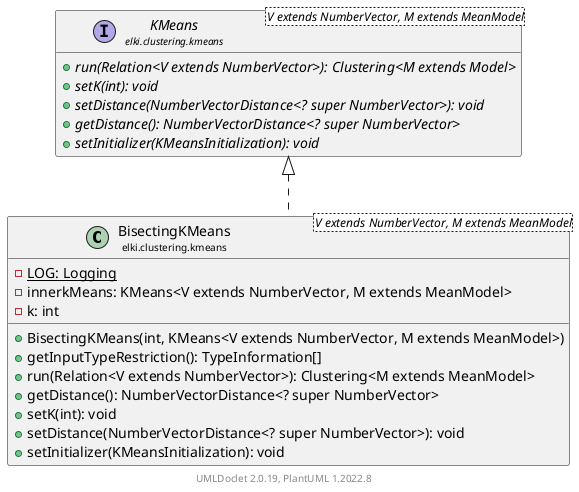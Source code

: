 @startuml
    remove .*\.(Instance|Par|Parameterizer|Factory)$
    set namespaceSeparator none
    hide empty fields
    hide empty methods

    class "<size:14>BisectingKMeans\n<size:10>elki.clustering.kmeans" as elki.clustering.kmeans.BisectingKMeans<V extends NumberVector, M extends MeanModel> [[BisectingKMeans.html]] {
        {static} -LOG: Logging
        -innerkMeans: KMeans<V extends NumberVector, M extends MeanModel>
        -k: int
        +BisectingKMeans(int, KMeans<V extends NumberVector, M extends MeanModel>)
        +getInputTypeRestriction(): TypeInformation[]
        +run(Relation<V extends NumberVector>): Clustering<M extends MeanModel>
        +getDistance(): NumberVectorDistance<? super NumberVector>
        +setK(int): void
        +setDistance(NumberVectorDistance<? super NumberVector>): void
        +setInitializer(KMeansInitialization): void
    }

    interface "<size:14>KMeans\n<size:10>elki.clustering.kmeans" as elki.clustering.kmeans.KMeans<V extends NumberVector, M extends MeanModel> [[KMeans.html]] {
        {abstract} +run(Relation<V extends NumberVector>): Clustering<M extends Model>
        {abstract} +setK(int): void
        {abstract} +setDistance(NumberVectorDistance<? super NumberVector>): void
        {abstract} +getDistance(): NumberVectorDistance<? super NumberVector>
        {abstract} +setInitializer(KMeansInitialization): void
    }
    class "<size:14>BisectingKMeans.Par\n<size:10>elki.clustering.kmeans" as elki.clustering.kmeans.BisectingKMeans.Par<V extends NumberVector, M extends MeanModel>

    elki.clustering.kmeans.KMeans <|.. elki.clustering.kmeans.BisectingKMeans
    elki.clustering.kmeans.BisectingKMeans +-- elki.clustering.kmeans.BisectingKMeans.Par

    center footer UMLDoclet 2.0.19, PlantUML 1.2022.8
@enduml
